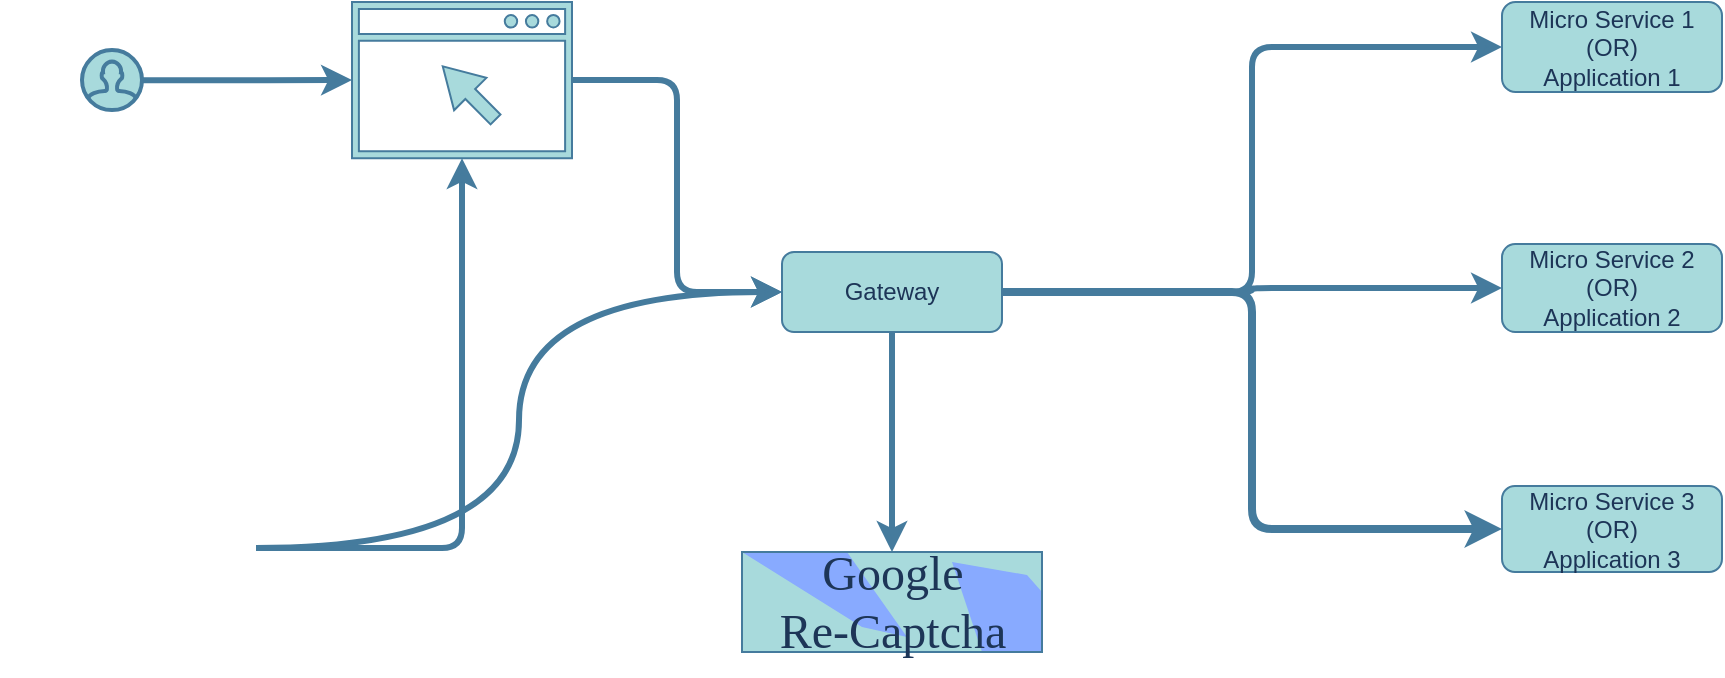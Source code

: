 <mxfile version="21.2.1" type="github">
  <diagram name="Page-1" id="JnQKtIjUjuUfpUsb1rrf">
    <mxGraphModel dx="1804" dy="617" grid="1" gridSize="11" guides="1" tooltips="1" connect="1" arrows="1" fold="1" page="1" pageScale="1" pageWidth="850" pageHeight="1100" math="0" shadow="0">
      <root>
        <mxCell id="0" />
        <mxCell id="1" parent="0" />
        <mxCell id="O6MyGIacQPo4iYBTRoAR-7" style="edgeStyle=orthogonalEdgeStyle;rounded=1;orthogonalLoop=1;jettySize=auto;html=1;entryX=0;entryY=0.5;entryDx=0;entryDy=0;labelBackgroundColor=none;strokeColor=#457B9D;fontColor=default;strokeWidth=3;" parent="1" source="O6MyGIacQPo4iYBTRoAR-2" target="O6MyGIacQPo4iYBTRoAR-5" edge="1">
          <mxGeometry relative="1" as="geometry" />
        </mxCell>
        <mxCell id="O6MyGIacQPo4iYBTRoAR-8" style="edgeStyle=orthogonalEdgeStyle;orthogonalLoop=1;jettySize=auto;html=1;entryX=0;entryY=0.5;entryDx=0;entryDy=0;labelBackgroundColor=none;strokeColor=#457B9D;fontColor=default;rounded=1;strokeWidth=3;" parent="1" source="O6MyGIacQPo4iYBTRoAR-2" target="O6MyGIacQPo4iYBTRoAR-4" edge="1">
          <mxGeometry relative="1" as="geometry" />
        </mxCell>
        <mxCell id="O6MyGIacQPo4iYBTRoAR-9" style="edgeStyle=orthogonalEdgeStyle;rounded=1;orthogonalLoop=1;jettySize=auto;html=1;entryX=0;entryY=0.5;entryDx=0;entryDy=0;labelBackgroundColor=none;strokeColor=#457B9D;fontColor=default;strokeWidth=4;" parent="1" source="O6MyGIacQPo4iYBTRoAR-2" target="O6MyGIacQPo4iYBTRoAR-6" edge="1">
          <mxGeometry relative="1" as="geometry" />
        </mxCell>
        <mxCell id="O6MyGIacQPo4iYBTRoAR-14" style="edgeStyle=orthogonalEdgeStyle;rounded=1;orthogonalLoop=1;jettySize=auto;html=1;labelBackgroundColor=none;strokeColor=#457B9D;fontColor=default;strokeWidth=3;" parent="1" source="O6MyGIacQPo4iYBTRoAR-2" target="O6MyGIacQPo4iYBTRoAR-10" edge="1">
          <mxGeometry relative="1" as="geometry" />
        </mxCell>
        <mxCell id="O6MyGIacQPo4iYBTRoAR-2" value="Gateway" style="rounded=1;whiteSpace=wrap;html=1;fillColor=#A8DADC;strokeColor=#457B9D;labelBackgroundColor=none;fontColor=#1D3557;" parent="1" vertex="1">
          <mxGeometry x="380" y="290" width="110" height="40" as="geometry" />
        </mxCell>
        <mxCell id="O6MyGIacQPo4iYBTRoAR-4" value="&lt;div&gt;Micro Service 1&lt;/div&gt;&lt;div&gt;(OR)&lt;/div&gt;&lt;div&gt;Application 1&lt;br&gt;&lt;/div&gt;" style="rounded=1;whiteSpace=wrap;html=1;fillColor=#A8DADC;strokeColor=#457B9D;labelBackgroundColor=none;fontColor=#1D3557;" parent="1" vertex="1">
          <mxGeometry x="740" y="165" width="110" height="45" as="geometry" />
        </mxCell>
        <mxCell id="O6MyGIacQPo4iYBTRoAR-5" value="&lt;div&gt;Micro Service 2 (OR)&lt;/div&gt;&lt;div&gt;Application 2&lt;br&gt;&lt;/div&gt;" style="rounded=1;whiteSpace=wrap;html=1;fillColor=#A8DADC;strokeColor=#457B9D;labelBackgroundColor=none;fontColor=#1D3557;" parent="1" vertex="1">
          <mxGeometry x="740" y="286" width="110" height="44" as="geometry" />
        </mxCell>
        <mxCell id="O6MyGIacQPo4iYBTRoAR-6" value="&lt;div&gt;Micro Service 3&lt;/div&gt;&lt;div&gt;(OR)&lt;/div&gt;&lt;div&gt;Application 3&lt;br&gt;&lt;/div&gt;" style="rounded=1;whiteSpace=wrap;html=1;fillColor=#A8DADC;strokeColor=#457B9D;labelBackgroundColor=none;fontColor=#1D3557;" parent="1" vertex="1">
          <mxGeometry x="740" y="407" width="110" height="43" as="geometry" />
        </mxCell>
        <mxCell id="O6MyGIacQPo4iYBTRoAR-10" value="&lt;div style=&quot;font-size: 24px;&quot;&gt;&lt;font style=&quot;font-size: 24px;&quot; face=&quot;Lucida Console&quot;&gt;Google &lt;br&gt;&lt;/font&gt;&lt;/div&gt;&lt;div style=&quot;font-size: 24px;&quot;&gt;&lt;font style=&quot;font-size: 24px;&quot; face=&quot;Lucida Console&quot;&gt;Re-Captcha&lt;font style=&quot;font-size: 24px;&quot;&gt;&lt;br&gt;&lt;/font&gt;&lt;/font&gt;&lt;/div&gt;" style="strokeWidth=1;shadow=0;dashed=0;align=center;html=1;shape=mxgraph.mockup.text.captcha;fontColor=#1D3557;fontSize=25;strokeColor=#457B9D;mainText=;labelBackgroundColor=none;fillColor=#A8DADC;rounded=1;" parent="1" vertex="1">
          <mxGeometry x="360" y="440" width="150" height="50" as="geometry" />
        </mxCell>
        <mxCell id="O6MyGIacQPo4iYBTRoAR-17" style="edgeStyle=orthogonalEdgeStyle;rounded=1;orthogonalLoop=1;jettySize=auto;html=1;labelBackgroundColor=none;strokeColor=#457B9D;fontColor=default;strokeWidth=3;" parent="1" source="O6MyGIacQPo4iYBTRoAR-15" target="O6MyGIacQPo4iYBTRoAR-16" edge="1">
          <mxGeometry relative="1" as="geometry" />
        </mxCell>
        <mxCell id="O6MyGIacQPo4iYBTRoAR-15" value="" style="html=1;verticalLabelPosition=bottom;align=center;labelBackgroundColor=none;verticalAlign=top;strokeWidth=2;strokeColor=#457B9D;shadow=0;dashed=0;shape=mxgraph.ios7.icons.user;fillColor=#A8DADC;fontColor=#1D3557;rounded=1;" parent="1" vertex="1">
          <mxGeometry x="30" y="189.05" width="30" height="30" as="geometry" />
        </mxCell>
        <mxCell id="O6MyGIacQPo4iYBTRoAR-18" style="edgeStyle=orthogonalEdgeStyle;rounded=1;orthogonalLoop=1;jettySize=auto;html=1;entryX=0;entryY=0.5;entryDx=0;entryDy=0;labelBackgroundColor=none;strokeColor=#457B9D;fontColor=default;strokeWidth=3;" parent="1" source="O6MyGIacQPo4iYBTRoAR-16" target="O6MyGIacQPo4iYBTRoAR-2" edge="1">
          <mxGeometry relative="1" as="geometry" />
        </mxCell>
        <mxCell id="O6MyGIacQPo4iYBTRoAR-16" value="" style="pointerEvents=1;shadow=0;dashed=0;html=1;strokeColor=#457B9D;fillColor=#A8DADC;aspect=fixed;labelPosition=center;verticalLabelPosition=bottom;verticalAlign=top;align=center;outlineConnect=0;shape=mxgraph.vvd.web_browser;labelBackgroundColor=none;fontColor=#1D3557;rounded=1;" parent="1" vertex="1">
          <mxGeometry x="165" y="165" width="110" height="78.1" as="geometry" />
        </mxCell>
        <mxCell id="O6MyGIacQPo4iYBTRoAR-20" style="edgeStyle=orthogonalEdgeStyle;rounded=1;orthogonalLoop=1;jettySize=auto;html=1;labelBackgroundColor=none;strokeColor=#457B9D;fontColor=default;strokeWidth=3;" parent="1" source="O6MyGIacQPo4iYBTRoAR-19" target="O6MyGIacQPo4iYBTRoAR-16" edge="1">
          <mxGeometry relative="1" as="geometry" />
        </mxCell>
        <mxCell id="O6MyGIacQPo4iYBTRoAR-21" style="edgeStyle=orthogonalEdgeStyle;orthogonalLoop=1;jettySize=auto;html=1;strokeColor=#457B9D;entryX=0;entryY=0.5;entryDx=0;entryDy=0;curved=1;strokeWidth=3;rounded=1;labelBackgroundColor=none;fontColor=default;" parent="1" source="O6MyGIacQPo4iYBTRoAR-19" target="O6MyGIacQPo4iYBTRoAR-2" edge="1">
          <mxGeometry relative="1" as="geometry">
            <mxPoint x="352" y="407" as="targetPoint" />
          </mxGeometry>
        </mxCell>
        <mxCell id="O6MyGIacQPo4iYBTRoAR-19" value="" style="shape=image;html=1;verticalAlign=top;verticalLabelPosition=bottom;labelBackgroundColor=none;imageAspect=0;aspect=fixed;image=https://cdn1.iconfinder.com/data/icons/DarkGlass_Reworked/128x128/apps/kcron.png;fillColor=#A8DADC;strokeColor=#457B9D;fontColor=#1D3557;rounded=1;" parent="1" vertex="1">
          <mxGeometry x="-11" y="374" width="128" height="128" as="geometry" />
        </mxCell>
      </root>
    </mxGraphModel>
  </diagram>
</mxfile>
